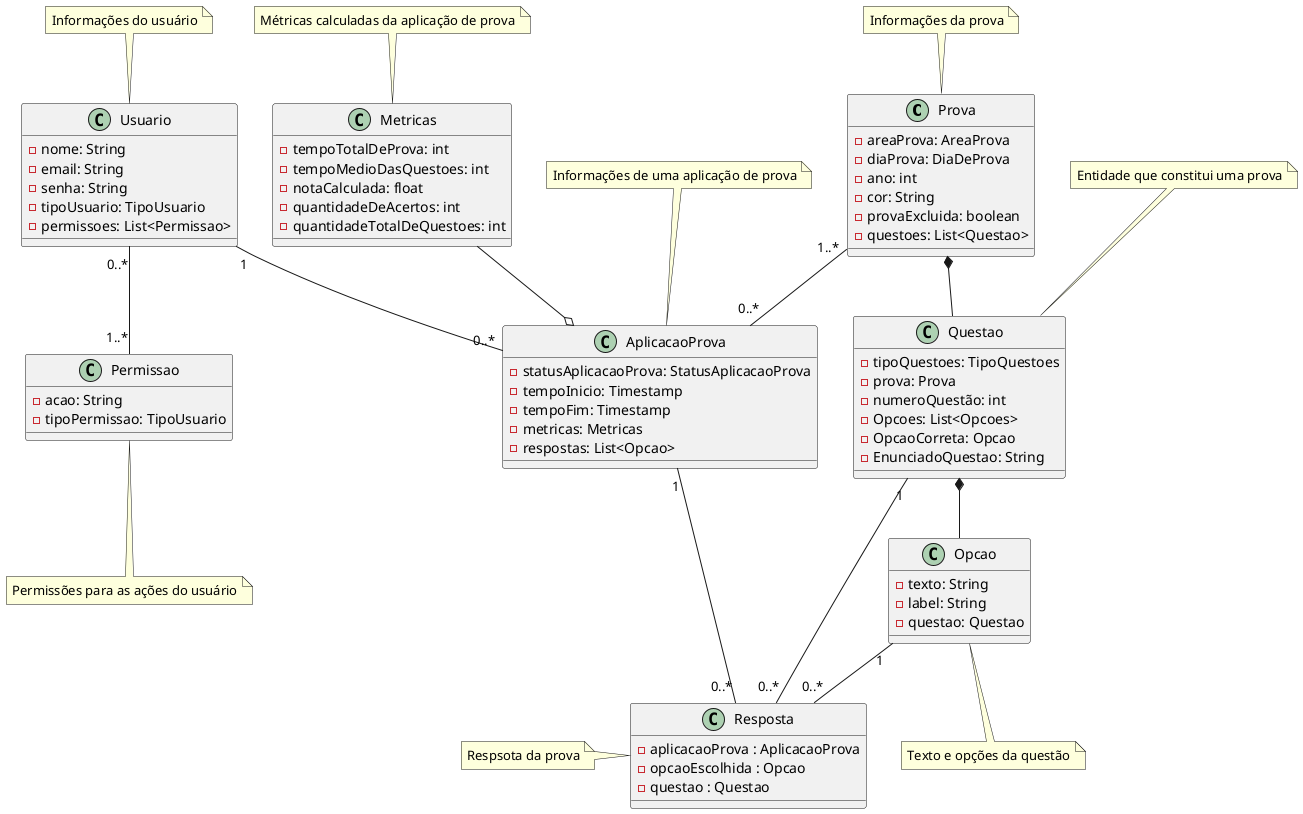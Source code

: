 @startuml

/' CLASSES E ENUMS '/

class Prova{
    - areaProva: AreaProva
    - diaProva: DiaDeProva
    - ano: int
    - cor: String
    - provaExcluida: boolean
    - questoes: List<Questao>
}

class Usuario{
    - nome: String
    - email: String
    - senha: String
    - tipoUsuario: TipoUsuario
    - permissoes: List<Permissao>
}

class Questao{
    - tipoQuestoes: TipoQuestoes
    - prova: Prova
    - numeroQuestão: int
    - Opcoes: List<Opcoes>
    - OpcaoCorreta: Opcao
    - EnunciadoQuestao: String
}

class Metricas{
    - tempoTotalDeProva: int
    - tempoMedioDasQuestoes: int
    - notaCalculada: float
    - quantidadeDeAcertos: int
    - quantidadeTotalDeQuestoes: int
}

class AplicacaoProva{
    - statusAplicacaoProva: StatusAplicacaoProva
    - tempoInicio: Timestamp
    - tempoFim: Timestamp
    - metricas: Metricas
    - respostas: List<Opcao>
}

class Permissao{
    - acao: String
    - tipoPermissao: TipoUsuario
}

class Opcao{
    - texto: String
    - label: String
    - questao: Questao
}
class Resposta{
    - aplicacaoProva : AplicacaoProva
    - opcaoEscolhida : Opcao
    - questao : Questao
}
/'
Enum AreaProva{
    + EXATAS
    + NATUREZAS
    + HUMANAS
    + LINGUAGENS
}
Enum NivelQuestao{
    + DIFICIL
    + MEDIO
    + FACIL
}
Enum TipoUsuario{
    + ALUNO
    + ADMINISTRADOR
    + ANALISTA
}
Enum DiaDeProva{
    + PRIMEIRO
    + SEGUNDO
}
Enum StatusAplicacaoProva{
    + FINALIZADA
    + ANDAMENTO
} '/

/' RELAÇÕES '/

Prova "1..*" -- "0..*" AplicacaoProva
Prova  *--  Questao
Questao *--  Opcao
'Prova "0..*"--"1" DiaDeProva,
/'Prova "0..*"-- "1" AreaProva '/

Usuario "1" -- "0..*" AplicacaoProva
Usuario "0..*" -- "1..*" Permissao
'Usuario "0..*" - "1" TipoUsuario'

Metricas --o AplicacaoProva

/'Questao "0..*" --"1" NivelQuestao'/

'AplicacaoProva "0..*" -- "1" StatusAplicacaoProva'

/'Permissao "0..*   " -- "1" TipoUsuario '/

AplicacaoProva "1" -- "0..*" Resposta

Opcao "1" -- "0..*" Resposta

Questao "1" -- "0..*" Resposta



/' NOTAS'/

note bottom of Permissao: Permissões para as ações do usuário
note top of Usuario: Informações do usuário
note top of Questao: Entidade que constitui uma prova
note top of Prova : Informações da prova
note top of AplicacaoProva : Informações de uma aplicação de prova
note top of Metricas : Métricas calculadas da aplicação de prova
note bottom of Opcao : Texto e opções da questão
note left of Resposta : Respsota da prova
@enduml